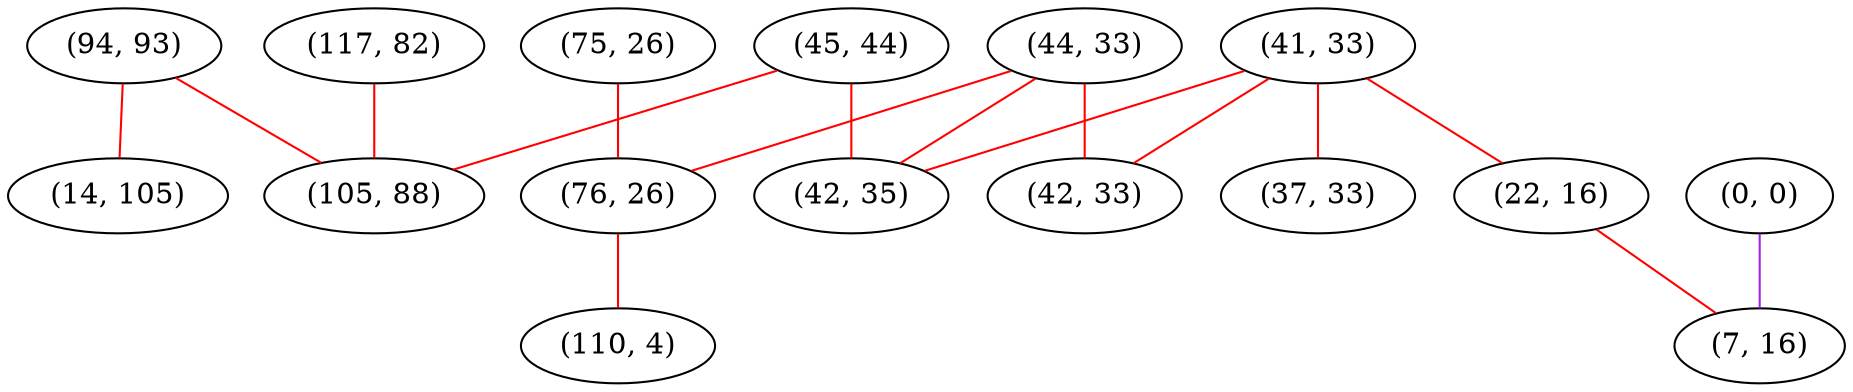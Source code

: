 graph "" {
"(45, 44)";
"(0, 0)";
"(44, 33)";
"(41, 33)";
"(117, 82)";
"(22, 16)";
"(94, 93)";
"(75, 26)";
"(7, 16)";
"(42, 33)";
"(76, 26)";
"(37, 33)";
"(105, 88)";
"(42, 35)";
"(14, 105)";
"(110, 4)";
"(45, 44)" -- "(105, 88)"  [color=red, key=0, weight=1];
"(45, 44)" -- "(42, 35)"  [color=red, key=0, weight=1];
"(0, 0)" -- "(7, 16)"  [color=purple, key=0, weight=4];
"(44, 33)" -- "(76, 26)"  [color=red, key=0, weight=1];
"(44, 33)" -- "(42, 35)"  [color=red, key=0, weight=1];
"(44, 33)" -- "(42, 33)"  [color=red, key=0, weight=1];
"(41, 33)" -- "(37, 33)"  [color=red, key=0, weight=1];
"(41, 33)" -- "(42, 35)"  [color=red, key=0, weight=1];
"(41, 33)" -- "(22, 16)"  [color=red, key=0, weight=1];
"(41, 33)" -- "(42, 33)"  [color=red, key=0, weight=1];
"(117, 82)" -- "(105, 88)"  [color=red, key=0, weight=1];
"(22, 16)" -- "(7, 16)"  [color=red, key=0, weight=1];
"(94, 93)" -- "(105, 88)"  [color=red, key=0, weight=1];
"(94, 93)" -- "(14, 105)"  [color=red, key=0, weight=1];
"(75, 26)" -- "(76, 26)"  [color=red, key=0, weight=1];
"(76, 26)" -- "(110, 4)"  [color=red, key=0, weight=1];
}
